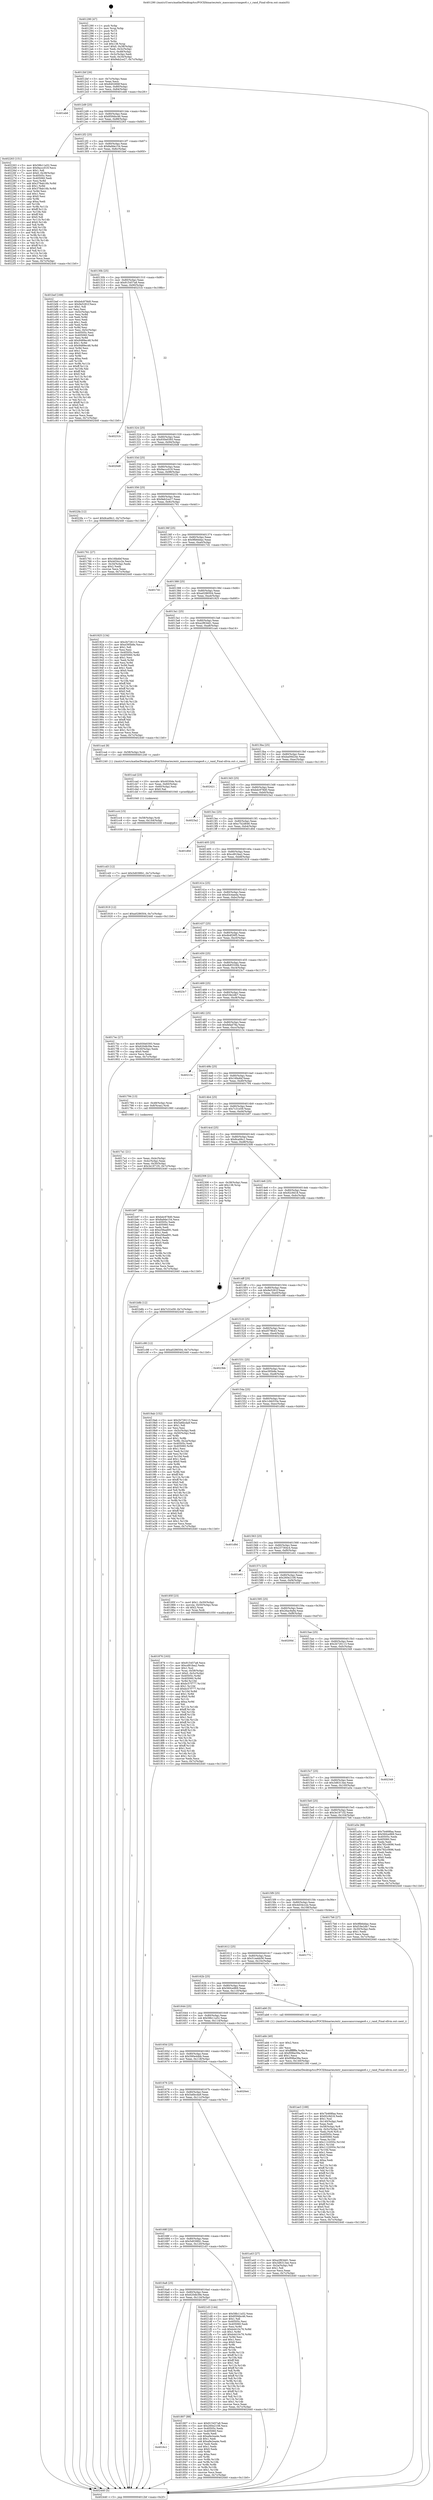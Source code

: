 digraph "0x401290" {
  label = "0x401290 (/mnt/c/Users/mathe/Desktop/tcc/POCII/binaries/extr_masscansrcranges6.c_r_rand_Final-ollvm.out::main(0))"
  labelloc = "t"
  node[shape=record]

  Entry [label="",width=0.3,height=0.3,shape=circle,fillcolor=black,style=filled]
  "0x4012bf" [label="{
     0x4012bf [26]\l
     | [instrs]\l
     &nbsp;&nbsp;0x4012bf \<+3\>: mov -0x7c(%rbp),%eax\l
     &nbsp;&nbsp;0x4012c2 \<+2\>: mov %eax,%ecx\l
     &nbsp;&nbsp;0x4012c4 \<+6\>: sub $0x84026fdf,%ecx\l
     &nbsp;&nbsp;0x4012ca \<+3\>: mov %eax,-0x80(%rbp)\l
     &nbsp;&nbsp;0x4012cd \<+6\>: mov %ecx,-0x84(%rbp)\l
     &nbsp;&nbsp;0x4012d3 \<+6\>: je 0000000000401eb6 \<main+0xc26\>\l
  }"]
  "0x401eb6" [label="{
     0x401eb6\l
  }", style=dashed]
  "0x4012d9" [label="{
     0x4012d9 [25]\l
     | [instrs]\l
     &nbsp;&nbsp;0x4012d9 \<+5\>: jmp 00000000004012de \<main+0x4e\>\l
     &nbsp;&nbsp;0x4012de \<+3\>: mov -0x80(%rbp),%eax\l
     &nbsp;&nbsp;0x4012e1 \<+5\>: sub $0x8594bc46,%eax\l
     &nbsp;&nbsp;0x4012e6 \<+6\>: mov %eax,-0x88(%rbp)\l
     &nbsp;&nbsp;0x4012ec \<+6\>: je 0000000000402263 \<main+0xfd3\>\l
  }"]
  Exit [label="",width=0.3,height=0.3,shape=circle,fillcolor=black,style=filled,peripheries=2]
  "0x402263" [label="{
     0x402263 [151]\l
     | [instrs]\l
     &nbsp;&nbsp;0x402263 \<+5\>: mov $0x58b11a52,%eax\l
     &nbsp;&nbsp;0x402268 \<+5\>: mov $0x9accc019,%ecx\l
     &nbsp;&nbsp;0x40226d \<+2\>: mov $0x1,%dl\l
     &nbsp;&nbsp;0x40226f \<+7\>: movl $0x0,-0x38(%rbp)\l
     &nbsp;&nbsp;0x402276 \<+7\>: mov 0x40505c,%esi\l
     &nbsp;&nbsp;0x40227d \<+7\>: mov 0x405060,%edi\l
     &nbsp;&nbsp;0x402284 \<+3\>: mov %esi,%r8d\l
     &nbsp;&nbsp;0x402287 \<+7\>: add $0x378ab16b,%r8d\l
     &nbsp;&nbsp;0x40228e \<+4\>: sub $0x1,%r8d\l
     &nbsp;&nbsp;0x402292 \<+7\>: sub $0x378ab16b,%r8d\l
     &nbsp;&nbsp;0x402299 \<+4\>: imul %r8d,%esi\l
     &nbsp;&nbsp;0x40229d \<+3\>: and $0x1,%esi\l
     &nbsp;&nbsp;0x4022a0 \<+3\>: cmp $0x0,%esi\l
     &nbsp;&nbsp;0x4022a3 \<+4\>: sete %r9b\l
     &nbsp;&nbsp;0x4022a7 \<+3\>: cmp $0xa,%edi\l
     &nbsp;&nbsp;0x4022aa \<+4\>: setl %r10b\l
     &nbsp;&nbsp;0x4022ae \<+3\>: mov %r9b,%r11b\l
     &nbsp;&nbsp;0x4022b1 \<+4\>: xor $0xff,%r11b\l
     &nbsp;&nbsp;0x4022b5 \<+3\>: mov %r10b,%bl\l
     &nbsp;&nbsp;0x4022b8 \<+3\>: xor $0xff,%bl\l
     &nbsp;&nbsp;0x4022bb \<+3\>: xor $0x0,%dl\l
     &nbsp;&nbsp;0x4022be \<+3\>: mov %r11b,%r14b\l
     &nbsp;&nbsp;0x4022c1 \<+4\>: and $0x0,%r14b\l
     &nbsp;&nbsp;0x4022c5 \<+3\>: and %dl,%r9b\l
     &nbsp;&nbsp;0x4022c8 \<+3\>: mov %bl,%r15b\l
     &nbsp;&nbsp;0x4022cb \<+4\>: and $0x0,%r15b\l
     &nbsp;&nbsp;0x4022cf \<+3\>: and %dl,%r10b\l
     &nbsp;&nbsp;0x4022d2 \<+3\>: or %r9b,%r14b\l
     &nbsp;&nbsp;0x4022d5 \<+3\>: or %r10b,%r15b\l
     &nbsp;&nbsp;0x4022d8 \<+3\>: xor %r15b,%r14b\l
     &nbsp;&nbsp;0x4022db \<+3\>: or %bl,%r11b\l
     &nbsp;&nbsp;0x4022de \<+4\>: xor $0xff,%r11b\l
     &nbsp;&nbsp;0x4022e2 \<+3\>: or $0x0,%dl\l
     &nbsp;&nbsp;0x4022e5 \<+3\>: and %dl,%r11b\l
     &nbsp;&nbsp;0x4022e8 \<+3\>: or %r11b,%r14b\l
     &nbsp;&nbsp;0x4022eb \<+4\>: test $0x1,%r14b\l
     &nbsp;&nbsp;0x4022ef \<+3\>: cmovne %ecx,%eax\l
     &nbsp;&nbsp;0x4022f2 \<+3\>: mov %eax,-0x7c(%rbp)\l
     &nbsp;&nbsp;0x4022f5 \<+5\>: jmp 0000000000402440 \<main+0x11b0\>\l
  }"]
  "0x4012f2" [label="{
     0x4012f2 [25]\l
     | [instrs]\l
     &nbsp;&nbsp;0x4012f2 \<+5\>: jmp 00000000004012f7 \<main+0x67\>\l
     &nbsp;&nbsp;0x4012f7 \<+3\>: mov -0x80(%rbp),%eax\l
     &nbsp;&nbsp;0x4012fa \<+5\>: sub $0x8a9de154,%eax\l
     &nbsp;&nbsp;0x4012ff \<+6\>: mov %eax,-0x8c(%rbp)\l
     &nbsp;&nbsp;0x401305 \<+6\>: je 0000000000401bef \<main+0x95f\>\l
  }"]
  "0x401cd3" [label="{
     0x401cd3 [12]\l
     | [instrs]\l
     &nbsp;&nbsp;0x401cd3 \<+7\>: movl $0x5d039f41,-0x7c(%rbp)\l
     &nbsp;&nbsp;0x401cda \<+5\>: jmp 0000000000402440 \<main+0x11b0\>\l
  }"]
  "0x401bef" [label="{
     0x401bef [169]\l
     | [instrs]\l
     &nbsp;&nbsp;0x401bef \<+5\>: mov $0xbdc978d0,%eax\l
     &nbsp;&nbsp;0x401bf4 \<+5\>: mov $0x9e5281f,%ecx\l
     &nbsp;&nbsp;0x401bf9 \<+2\>: mov $0x1,%dl\l
     &nbsp;&nbsp;0x401bfb \<+2\>: xor %esi,%esi\l
     &nbsp;&nbsp;0x401bfd \<+3\>: mov -0x5c(%rbp),%edi\l
     &nbsp;&nbsp;0x401c00 \<+3\>: mov %esi,%r8d\l
     &nbsp;&nbsp;0x401c03 \<+3\>: sub %edi,%r8d\l
     &nbsp;&nbsp;0x401c06 \<+2\>: mov %esi,%edi\l
     &nbsp;&nbsp;0x401c08 \<+3\>: sub $0x1,%edi\l
     &nbsp;&nbsp;0x401c0b \<+3\>: add %edi,%r8d\l
     &nbsp;&nbsp;0x401c0e \<+3\>: sub %r8d,%esi\l
     &nbsp;&nbsp;0x401c11 \<+3\>: mov %esi,-0x5c(%rbp)\l
     &nbsp;&nbsp;0x401c14 \<+7\>: mov 0x40505c,%esi\l
     &nbsp;&nbsp;0x401c1b \<+7\>: mov 0x405060,%edi\l
     &nbsp;&nbsp;0x401c22 \<+3\>: mov %esi,%r8d\l
     &nbsp;&nbsp;0x401c25 \<+7\>: add $0x9489ec48,%r8d\l
     &nbsp;&nbsp;0x401c2c \<+4\>: sub $0x1,%r8d\l
     &nbsp;&nbsp;0x401c30 \<+7\>: sub $0x9489ec48,%r8d\l
     &nbsp;&nbsp;0x401c37 \<+4\>: imul %r8d,%esi\l
     &nbsp;&nbsp;0x401c3b \<+3\>: and $0x1,%esi\l
     &nbsp;&nbsp;0x401c3e \<+3\>: cmp $0x0,%esi\l
     &nbsp;&nbsp;0x401c41 \<+4\>: sete %r9b\l
     &nbsp;&nbsp;0x401c45 \<+3\>: cmp $0xa,%edi\l
     &nbsp;&nbsp;0x401c48 \<+4\>: setl %r10b\l
     &nbsp;&nbsp;0x401c4c \<+3\>: mov %r9b,%r11b\l
     &nbsp;&nbsp;0x401c4f \<+4\>: xor $0xff,%r11b\l
     &nbsp;&nbsp;0x401c53 \<+3\>: mov %r10b,%bl\l
     &nbsp;&nbsp;0x401c56 \<+3\>: xor $0xff,%bl\l
     &nbsp;&nbsp;0x401c59 \<+3\>: xor $0x0,%dl\l
     &nbsp;&nbsp;0x401c5c \<+3\>: mov %r11b,%r14b\l
     &nbsp;&nbsp;0x401c5f \<+4\>: and $0x0,%r14b\l
     &nbsp;&nbsp;0x401c63 \<+3\>: and %dl,%r9b\l
     &nbsp;&nbsp;0x401c66 \<+3\>: mov %bl,%r15b\l
     &nbsp;&nbsp;0x401c69 \<+4\>: and $0x0,%r15b\l
     &nbsp;&nbsp;0x401c6d \<+3\>: and %dl,%r10b\l
     &nbsp;&nbsp;0x401c70 \<+3\>: or %r9b,%r14b\l
     &nbsp;&nbsp;0x401c73 \<+3\>: or %r10b,%r15b\l
     &nbsp;&nbsp;0x401c76 \<+3\>: xor %r15b,%r14b\l
     &nbsp;&nbsp;0x401c79 \<+3\>: or %bl,%r11b\l
     &nbsp;&nbsp;0x401c7c \<+4\>: xor $0xff,%r11b\l
     &nbsp;&nbsp;0x401c80 \<+3\>: or $0x0,%dl\l
     &nbsp;&nbsp;0x401c83 \<+3\>: and %dl,%r11b\l
     &nbsp;&nbsp;0x401c86 \<+3\>: or %r11b,%r14b\l
     &nbsp;&nbsp;0x401c89 \<+4\>: test $0x1,%r14b\l
     &nbsp;&nbsp;0x401c8d \<+3\>: cmovne %ecx,%eax\l
     &nbsp;&nbsp;0x401c90 \<+3\>: mov %eax,-0x7c(%rbp)\l
     &nbsp;&nbsp;0x401c93 \<+5\>: jmp 0000000000402440 \<main+0x11b0\>\l
  }"]
  "0x40130b" [label="{
     0x40130b [25]\l
     | [instrs]\l
     &nbsp;&nbsp;0x40130b \<+5\>: jmp 0000000000401310 \<main+0x80\>\l
     &nbsp;&nbsp;0x401310 \<+3\>: mov -0x80(%rbp),%eax\l
     &nbsp;&nbsp;0x401313 \<+5\>: sub $0x915457a8,%eax\l
     &nbsp;&nbsp;0x401318 \<+6\>: mov %eax,-0x90(%rbp)\l
     &nbsp;&nbsp;0x40131e \<+6\>: je 000000000040231b \<main+0x108b\>\l
  }"]
  "0x401cc4" [label="{
     0x401cc4 [15]\l
     | [instrs]\l
     &nbsp;&nbsp;0x401cc4 \<+4\>: mov -0x58(%rbp),%rdi\l
     &nbsp;&nbsp;0x401cc8 \<+6\>: mov %eax,-0x144(%rbp)\l
     &nbsp;&nbsp;0x401cce \<+5\>: call 0000000000401030 \<free@plt\>\l
     | [calls]\l
     &nbsp;&nbsp;0x401030 \{1\} (unknown)\l
  }"]
  "0x40231b" [label="{
     0x40231b\l
  }", style=dashed]
  "0x401324" [label="{
     0x401324 [25]\l
     | [instrs]\l
     &nbsp;&nbsp;0x401324 \<+5\>: jmp 0000000000401329 \<main+0x99\>\l
     &nbsp;&nbsp;0x401329 \<+3\>: mov -0x80(%rbp),%eax\l
     &nbsp;&nbsp;0x40132c \<+5\>: sub $0x930e0393,%eax\l
     &nbsp;&nbsp;0x401331 \<+6\>: mov %eax,-0x94(%rbp)\l
     &nbsp;&nbsp;0x401337 \<+6\>: je 00000000004020d8 \<main+0xe48\>\l
  }"]
  "0x401cad" [label="{
     0x401cad [23]\l
     | [instrs]\l
     &nbsp;&nbsp;0x401cad \<+10\>: movabs $0x4030de,%rdi\l
     &nbsp;&nbsp;0x401cb7 \<+3\>: mov %eax,-0x60(%rbp)\l
     &nbsp;&nbsp;0x401cba \<+3\>: mov -0x60(%rbp),%esi\l
     &nbsp;&nbsp;0x401cbd \<+2\>: mov $0x0,%al\l
     &nbsp;&nbsp;0x401cbf \<+5\>: call 0000000000401040 \<printf@plt\>\l
     | [calls]\l
     &nbsp;&nbsp;0x401040 \{1\} (unknown)\l
  }"]
  "0x4020d8" [label="{
     0x4020d8\l
  }", style=dashed]
  "0x40133d" [label="{
     0x40133d [25]\l
     | [instrs]\l
     &nbsp;&nbsp;0x40133d \<+5\>: jmp 0000000000401342 \<main+0xb2\>\l
     &nbsp;&nbsp;0x401342 \<+3\>: mov -0x80(%rbp),%eax\l
     &nbsp;&nbsp;0x401345 \<+5\>: sub $0x9accc019,%eax\l
     &nbsp;&nbsp;0x40134a \<+6\>: mov %eax,-0x98(%rbp)\l
     &nbsp;&nbsp;0x401350 \<+6\>: je 00000000004022fa \<main+0x106a\>\l
  }"]
  "0x401ae3" [label="{
     0x401ae3 [168]\l
     | [instrs]\l
     &nbsp;&nbsp;0x401ae3 \<+5\>: mov $0x7b468faa,%ecx\l
     &nbsp;&nbsp;0x401ae8 \<+5\>: mov $0x92c9d18,%edx\l
     &nbsp;&nbsp;0x401aed \<+3\>: mov $0x1,%sil\l
     &nbsp;&nbsp;0x401af0 \<+6\>: mov -0x140(%rbp),%edi\l
     &nbsp;&nbsp;0x401af6 \<+3\>: imul %eax,%edi\l
     &nbsp;&nbsp;0x401af9 \<+4\>: mov -0x58(%rbp),%r8\l
     &nbsp;&nbsp;0x401afd \<+4\>: movslq -0x5c(%rbp),%r9\l
     &nbsp;&nbsp;0x401b01 \<+4\>: mov %edi,(%r8,%r9,4)\l
     &nbsp;&nbsp;0x401b05 \<+7\>: mov 0x40505c,%eax\l
     &nbsp;&nbsp;0x401b0c \<+7\>: mov 0x405060,%edi\l
     &nbsp;&nbsp;0x401b13 \<+3\>: mov %eax,%r10d\l
     &nbsp;&nbsp;0x401b16 \<+7\>: sub $0x1122055c,%r10d\l
     &nbsp;&nbsp;0x401b1d \<+4\>: sub $0x1,%r10d\l
     &nbsp;&nbsp;0x401b21 \<+7\>: add $0x1122055c,%r10d\l
     &nbsp;&nbsp;0x401b28 \<+4\>: imul %r10d,%eax\l
     &nbsp;&nbsp;0x401b2c \<+3\>: and $0x1,%eax\l
     &nbsp;&nbsp;0x401b2f \<+3\>: cmp $0x0,%eax\l
     &nbsp;&nbsp;0x401b32 \<+4\>: sete %r11b\l
     &nbsp;&nbsp;0x401b36 \<+3\>: cmp $0xa,%edi\l
     &nbsp;&nbsp;0x401b39 \<+3\>: setl %bl\l
     &nbsp;&nbsp;0x401b3c \<+3\>: mov %r11b,%r14b\l
     &nbsp;&nbsp;0x401b3f \<+4\>: xor $0xff,%r14b\l
     &nbsp;&nbsp;0x401b43 \<+3\>: mov %bl,%r15b\l
     &nbsp;&nbsp;0x401b46 \<+4\>: xor $0xff,%r15b\l
     &nbsp;&nbsp;0x401b4a \<+4\>: xor $0x0,%sil\l
     &nbsp;&nbsp;0x401b4e \<+3\>: mov %r14b,%r12b\l
     &nbsp;&nbsp;0x401b51 \<+4\>: and $0x0,%r12b\l
     &nbsp;&nbsp;0x401b55 \<+3\>: and %sil,%r11b\l
     &nbsp;&nbsp;0x401b58 \<+3\>: mov %r15b,%r13b\l
     &nbsp;&nbsp;0x401b5b \<+4\>: and $0x0,%r13b\l
     &nbsp;&nbsp;0x401b5f \<+3\>: and %sil,%bl\l
     &nbsp;&nbsp;0x401b62 \<+3\>: or %r11b,%r12b\l
     &nbsp;&nbsp;0x401b65 \<+3\>: or %bl,%r13b\l
     &nbsp;&nbsp;0x401b68 \<+3\>: xor %r13b,%r12b\l
     &nbsp;&nbsp;0x401b6b \<+3\>: or %r15b,%r14b\l
     &nbsp;&nbsp;0x401b6e \<+4\>: xor $0xff,%r14b\l
     &nbsp;&nbsp;0x401b72 \<+4\>: or $0x0,%sil\l
     &nbsp;&nbsp;0x401b76 \<+3\>: and %sil,%r14b\l
     &nbsp;&nbsp;0x401b79 \<+3\>: or %r14b,%r12b\l
     &nbsp;&nbsp;0x401b7c \<+4\>: test $0x1,%r12b\l
     &nbsp;&nbsp;0x401b80 \<+3\>: cmovne %edx,%ecx\l
     &nbsp;&nbsp;0x401b83 \<+3\>: mov %ecx,-0x7c(%rbp)\l
     &nbsp;&nbsp;0x401b86 \<+5\>: jmp 0000000000402440 \<main+0x11b0\>\l
  }"]
  "0x4022fa" [label="{
     0x4022fa [12]\l
     | [instrs]\l
     &nbsp;&nbsp;0x4022fa \<+7\>: movl $0x8ca06c1,-0x7c(%rbp)\l
     &nbsp;&nbsp;0x402301 \<+5\>: jmp 0000000000402440 \<main+0x11b0\>\l
  }"]
  "0x401356" [label="{
     0x401356 [25]\l
     | [instrs]\l
     &nbsp;&nbsp;0x401356 \<+5\>: jmp 000000000040135b \<main+0xcb\>\l
     &nbsp;&nbsp;0x40135b \<+3\>: mov -0x80(%rbp),%eax\l
     &nbsp;&nbsp;0x40135e \<+5\>: sub $0x9eb2ce27,%eax\l
     &nbsp;&nbsp;0x401363 \<+6\>: mov %eax,-0x9c(%rbp)\l
     &nbsp;&nbsp;0x401369 \<+6\>: je 0000000000401761 \<main+0x4d1\>\l
  }"]
  "0x401abb" [label="{
     0x401abb [40]\l
     | [instrs]\l
     &nbsp;&nbsp;0x401abb \<+5\>: mov $0x2,%ecx\l
     &nbsp;&nbsp;0x401ac0 \<+1\>: cltd\l
     &nbsp;&nbsp;0x401ac1 \<+2\>: idiv %ecx\l
     &nbsp;&nbsp;0x401ac3 \<+6\>: imul $0xfffffffe,%edx,%ecx\l
     &nbsp;&nbsp;0x401ac9 \<+6\>: sub $0xf09be39a,%ecx\l
     &nbsp;&nbsp;0x401acf \<+3\>: add $0x1,%ecx\l
     &nbsp;&nbsp;0x401ad2 \<+6\>: add $0xf09be39a,%ecx\l
     &nbsp;&nbsp;0x401ad8 \<+6\>: mov %ecx,-0x140(%rbp)\l
     &nbsp;&nbsp;0x401ade \<+5\>: call 0000000000401160 \<next_i\>\l
     | [calls]\l
     &nbsp;&nbsp;0x401160 \{1\} (/mnt/c/Users/mathe/Desktop/tcc/POCII/binaries/extr_masscansrcranges6.c_r_rand_Final-ollvm.out::next_i)\l
  }"]
  "0x401761" [label="{
     0x401761 [27]\l
     | [instrs]\l
     &nbsp;&nbsp;0x401761 \<+5\>: mov $0x16fa4bf,%eax\l
     &nbsp;&nbsp;0x401766 \<+5\>: mov $0x4d34cc2e,%ecx\l
     &nbsp;&nbsp;0x40176b \<+3\>: mov -0x34(%rbp),%edx\l
     &nbsp;&nbsp;0x40176e \<+3\>: cmp $0x2,%edx\l
     &nbsp;&nbsp;0x401771 \<+3\>: cmovne %ecx,%eax\l
     &nbsp;&nbsp;0x401774 \<+3\>: mov %eax,-0x7c(%rbp)\l
     &nbsp;&nbsp;0x401777 \<+5\>: jmp 0000000000402440 \<main+0x11b0\>\l
  }"]
  "0x40136f" [label="{
     0x40136f [25]\l
     | [instrs]\l
     &nbsp;&nbsp;0x40136f \<+5\>: jmp 0000000000401374 \<main+0xe4\>\l
     &nbsp;&nbsp;0x401374 \<+3\>: mov -0x80(%rbp),%eax\l
     &nbsp;&nbsp;0x401377 \<+5\>: sub $0x9fb6ddac,%eax\l
     &nbsp;&nbsp;0x40137c \<+6\>: mov %eax,-0xa0(%rbp)\l
     &nbsp;&nbsp;0x401382 \<+6\>: je 00000000004017d1 \<main+0x541\>\l
  }"]
  "0x402440" [label="{
     0x402440 [5]\l
     | [instrs]\l
     &nbsp;&nbsp;0x402440 \<+5\>: jmp 00000000004012bf \<main+0x2f\>\l
  }"]
  "0x401290" [label="{
     0x401290 [47]\l
     | [instrs]\l
     &nbsp;&nbsp;0x401290 \<+1\>: push %rbp\l
     &nbsp;&nbsp;0x401291 \<+3\>: mov %rsp,%rbp\l
     &nbsp;&nbsp;0x401294 \<+2\>: push %r15\l
     &nbsp;&nbsp;0x401296 \<+2\>: push %r14\l
     &nbsp;&nbsp;0x401298 \<+2\>: push %r13\l
     &nbsp;&nbsp;0x40129a \<+2\>: push %r12\l
     &nbsp;&nbsp;0x40129c \<+1\>: push %rbx\l
     &nbsp;&nbsp;0x40129d \<+7\>: sub $0x138,%rsp\l
     &nbsp;&nbsp;0x4012a4 \<+7\>: movl $0x0,-0x38(%rbp)\l
     &nbsp;&nbsp;0x4012ab \<+3\>: mov %edi,-0x3c(%rbp)\l
     &nbsp;&nbsp;0x4012ae \<+4\>: mov %rsi,-0x48(%rbp)\l
     &nbsp;&nbsp;0x4012b2 \<+3\>: mov -0x3c(%rbp),%edi\l
     &nbsp;&nbsp;0x4012b5 \<+3\>: mov %edi,-0x34(%rbp)\l
     &nbsp;&nbsp;0x4012b8 \<+7\>: movl $0x9eb2ce27,-0x7c(%rbp)\l
  }"]
  "0x401876" [label="{
     0x401876 [163]\l
     | [instrs]\l
     &nbsp;&nbsp;0x401876 \<+5\>: mov $0x915457a8,%ecx\l
     &nbsp;&nbsp;0x40187b \<+5\>: mov $0xcd91fea2,%edx\l
     &nbsp;&nbsp;0x401880 \<+3\>: mov $0x1,%sil\l
     &nbsp;&nbsp;0x401883 \<+4\>: mov %rax,-0x58(%rbp)\l
     &nbsp;&nbsp;0x401887 \<+7\>: movl $0x0,-0x5c(%rbp)\l
     &nbsp;&nbsp;0x40188e \<+8\>: mov 0x40505c,%r8d\l
     &nbsp;&nbsp;0x401896 \<+8\>: mov 0x405060,%r9d\l
     &nbsp;&nbsp;0x40189e \<+3\>: mov %r8d,%r10d\l
     &nbsp;&nbsp;0x4018a1 \<+7\>: add $0xbc57f777,%r10d\l
     &nbsp;&nbsp;0x4018a8 \<+4\>: sub $0x1,%r10d\l
     &nbsp;&nbsp;0x4018ac \<+7\>: sub $0xbc57f777,%r10d\l
     &nbsp;&nbsp;0x4018b3 \<+4\>: imul %r10d,%r8d\l
     &nbsp;&nbsp;0x4018b7 \<+4\>: and $0x1,%r8d\l
     &nbsp;&nbsp;0x4018bb \<+4\>: cmp $0x0,%r8d\l
     &nbsp;&nbsp;0x4018bf \<+4\>: sete %r11b\l
     &nbsp;&nbsp;0x4018c3 \<+4\>: cmp $0xa,%r9d\l
     &nbsp;&nbsp;0x4018c7 \<+3\>: setl %bl\l
     &nbsp;&nbsp;0x4018ca \<+3\>: mov %r11b,%r14b\l
     &nbsp;&nbsp;0x4018cd \<+4\>: xor $0xff,%r14b\l
     &nbsp;&nbsp;0x4018d1 \<+3\>: mov %bl,%r15b\l
     &nbsp;&nbsp;0x4018d4 \<+4\>: xor $0xff,%r15b\l
     &nbsp;&nbsp;0x4018d8 \<+4\>: xor $0x1,%sil\l
     &nbsp;&nbsp;0x4018dc \<+3\>: mov %r14b,%r12b\l
     &nbsp;&nbsp;0x4018df \<+4\>: and $0xff,%r12b\l
     &nbsp;&nbsp;0x4018e3 \<+3\>: and %sil,%r11b\l
     &nbsp;&nbsp;0x4018e6 \<+3\>: mov %r15b,%r13b\l
     &nbsp;&nbsp;0x4018e9 \<+4\>: and $0xff,%r13b\l
     &nbsp;&nbsp;0x4018ed \<+3\>: and %sil,%bl\l
     &nbsp;&nbsp;0x4018f0 \<+3\>: or %r11b,%r12b\l
     &nbsp;&nbsp;0x4018f3 \<+3\>: or %bl,%r13b\l
     &nbsp;&nbsp;0x4018f6 \<+3\>: xor %r13b,%r12b\l
     &nbsp;&nbsp;0x4018f9 \<+3\>: or %r15b,%r14b\l
     &nbsp;&nbsp;0x4018fc \<+4\>: xor $0xff,%r14b\l
     &nbsp;&nbsp;0x401900 \<+4\>: or $0x1,%sil\l
     &nbsp;&nbsp;0x401904 \<+3\>: and %sil,%r14b\l
     &nbsp;&nbsp;0x401907 \<+3\>: or %r14b,%r12b\l
     &nbsp;&nbsp;0x40190a \<+4\>: test $0x1,%r12b\l
     &nbsp;&nbsp;0x40190e \<+3\>: cmovne %edx,%ecx\l
     &nbsp;&nbsp;0x401911 \<+3\>: mov %ecx,-0x7c(%rbp)\l
     &nbsp;&nbsp;0x401914 \<+5\>: jmp 0000000000402440 \<main+0x11b0\>\l
  }"]
  "0x4017d1" [label="{
     0x4017d1\l
  }", style=dashed]
  "0x401388" [label="{
     0x401388 [25]\l
     | [instrs]\l
     &nbsp;&nbsp;0x401388 \<+5\>: jmp 000000000040138d \<main+0xfd\>\l
     &nbsp;&nbsp;0x40138d \<+3\>: mov -0x80(%rbp),%eax\l
     &nbsp;&nbsp;0x401390 \<+5\>: sub $0xa0286504,%eax\l
     &nbsp;&nbsp;0x401395 \<+6\>: mov %eax,-0xa4(%rbp)\l
     &nbsp;&nbsp;0x40139b \<+6\>: je 0000000000401925 \<main+0x695\>\l
  }"]
  "0x4016c1" [label="{
     0x4016c1\l
  }", style=dashed]
  "0x401925" [label="{
     0x401925 [134]\l
     | [instrs]\l
     &nbsp;&nbsp;0x401925 \<+5\>: mov $0x2b726113,%eax\l
     &nbsp;&nbsp;0x40192a \<+5\>: mov $0xe395b8e,%ecx\l
     &nbsp;&nbsp;0x40192f \<+2\>: mov $0x1,%dl\l
     &nbsp;&nbsp;0x401931 \<+2\>: xor %esi,%esi\l
     &nbsp;&nbsp;0x401933 \<+7\>: mov 0x40505c,%edi\l
     &nbsp;&nbsp;0x40193a \<+8\>: mov 0x405060,%r8d\l
     &nbsp;&nbsp;0x401942 \<+3\>: sub $0x1,%esi\l
     &nbsp;&nbsp;0x401945 \<+3\>: mov %edi,%r9d\l
     &nbsp;&nbsp;0x401948 \<+3\>: add %esi,%r9d\l
     &nbsp;&nbsp;0x40194b \<+4\>: imul %r9d,%edi\l
     &nbsp;&nbsp;0x40194f \<+3\>: and $0x1,%edi\l
     &nbsp;&nbsp;0x401952 \<+3\>: cmp $0x0,%edi\l
     &nbsp;&nbsp;0x401955 \<+4\>: sete %r10b\l
     &nbsp;&nbsp;0x401959 \<+4\>: cmp $0xa,%r8d\l
     &nbsp;&nbsp;0x40195d \<+4\>: setl %r11b\l
     &nbsp;&nbsp;0x401961 \<+3\>: mov %r10b,%bl\l
     &nbsp;&nbsp;0x401964 \<+3\>: xor $0xff,%bl\l
     &nbsp;&nbsp;0x401967 \<+3\>: mov %r11b,%r14b\l
     &nbsp;&nbsp;0x40196a \<+4\>: xor $0xff,%r14b\l
     &nbsp;&nbsp;0x40196e \<+3\>: xor $0x0,%dl\l
     &nbsp;&nbsp;0x401971 \<+3\>: mov %bl,%r15b\l
     &nbsp;&nbsp;0x401974 \<+4\>: and $0x0,%r15b\l
     &nbsp;&nbsp;0x401978 \<+3\>: and %dl,%r10b\l
     &nbsp;&nbsp;0x40197b \<+3\>: mov %r14b,%r12b\l
     &nbsp;&nbsp;0x40197e \<+4\>: and $0x0,%r12b\l
     &nbsp;&nbsp;0x401982 \<+3\>: and %dl,%r11b\l
     &nbsp;&nbsp;0x401985 \<+3\>: or %r10b,%r15b\l
     &nbsp;&nbsp;0x401988 \<+3\>: or %r11b,%r12b\l
     &nbsp;&nbsp;0x40198b \<+3\>: xor %r12b,%r15b\l
     &nbsp;&nbsp;0x40198e \<+3\>: or %r14b,%bl\l
     &nbsp;&nbsp;0x401991 \<+3\>: xor $0xff,%bl\l
     &nbsp;&nbsp;0x401994 \<+3\>: or $0x0,%dl\l
     &nbsp;&nbsp;0x401997 \<+2\>: and %dl,%bl\l
     &nbsp;&nbsp;0x401999 \<+3\>: or %bl,%r15b\l
     &nbsp;&nbsp;0x40199c \<+4\>: test $0x1,%r15b\l
     &nbsp;&nbsp;0x4019a0 \<+3\>: cmovne %ecx,%eax\l
     &nbsp;&nbsp;0x4019a3 \<+3\>: mov %eax,-0x7c(%rbp)\l
     &nbsp;&nbsp;0x4019a6 \<+5\>: jmp 0000000000402440 \<main+0x11b0\>\l
  }"]
  "0x4013a1" [label="{
     0x4013a1 [25]\l
     | [instrs]\l
     &nbsp;&nbsp;0x4013a1 \<+5\>: jmp 00000000004013a6 \<main+0x116\>\l
     &nbsp;&nbsp;0x4013a6 \<+3\>: mov -0x80(%rbp),%eax\l
     &nbsp;&nbsp;0x4013a9 \<+5\>: sub $0xa2f63dd1,%eax\l
     &nbsp;&nbsp;0x4013ae \<+6\>: mov %eax,-0xa8(%rbp)\l
     &nbsp;&nbsp;0x4013b4 \<+6\>: je 0000000000401ca4 \<main+0xa14\>\l
  }"]
  "0x401807" [label="{
     0x401807 [88]\l
     | [instrs]\l
     &nbsp;&nbsp;0x401807 \<+5\>: mov $0x915457a8,%eax\l
     &nbsp;&nbsp;0x40180c \<+5\>: mov $0x260e2108,%ecx\l
     &nbsp;&nbsp;0x401811 \<+7\>: mov 0x40505c,%edx\l
     &nbsp;&nbsp;0x401818 \<+7\>: mov 0x405060,%esi\l
     &nbsp;&nbsp;0x40181f \<+2\>: mov %edx,%edi\l
     &nbsp;&nbsp;0x401821 \<+6\>: sub $0xa9e2ea4e,%edi\l
     &nbsp;&nbsp;0x401827 \<+3\>: sub $0x1,%edi\l
     &nbsp;&nbsp;0x40182a \<+6\>: add $0xa9e2ea4e,%edi\l
     &nbsp;&nbsp;0x401830 \<+3\>: imul %edi,%edx\l
     &nbsp;&nbsp;0x401833 \<+3\>: and $0x1,%edx\l
     &nbsp;&nbsp;0x401836 \<+3\>: cmp $0x0,%edx\l
     &nbsp;&nbsp;0x401839 \<+4\>: sete %r8b\l
     &nbsp;&nbsp;0x40183d \<+3\>: cmp $0xa,%esi\l
     &nbsp;&nbsp;0x401840 \<+4\>: setl %r9b\l
     &nbsp;&nbsp;0x401844 \<+3\>: mov %r8b,%r10b\l
     &nbsp;&nbsp;0x401847 \<+3\>: and %r9b,%r10b\l
     &nbsp;&nbsp;0x40184a \<+3\>: xor %r9b,%r8b\l
     &nbsp;&nbsp;0x40184d \<+3\>: or %r8b,%r10b\l
     &nbsp;&nbsp;0x401850 \<+4\>: test $0x1,%r10b\l
     &nbsp;&nbsp;0x401854 \<+3\>: cmovne %ecx,%eax\l
     &nbsp;&nbsp;0x401857 \<+3\>: mov %eax,-0x7c(%rbp)\l
     &nbsp;&nbsp;0x40185a \<+5\>: jmp 0000000000402440 \<main+0x11b0\>\l
  }"]
  "0x401ca4" [label="{
     0x401ca4 [9]\l
     | [instrs]\l
     &nbsp;&nbsp;0x401ca4 \<+4\>: mov -0x58(%rbp),%rdi\l
     &nbsp;&nbsp;0x401ca8 \<+5\>: call 0000000000401240 \<r_rand\>\l
     | [calls]\l
     &nbsp;&nbsp;0x401240 \{1\} (/mnt/c/Users/mathe/Desktop/tcc/POCII/binaries/extr_masscansrcranges6.c_r_rand_Final-ollvm.out::r_rand)\l
  }"]
  "0x4013ba" [label="{
     0x4013ba [25]\l
     | [instrs]\l
     &nbsp;&nbsp;0x4013ba \<+5\>: jmp 00000000004013bf \<main+0x12f\>\l
     &nbsp;&nbsp;0x4013bf \<+3\>: mov -0x80(%rbp),%eax\l
     &nbsp;&nbsp;0x4013c2 \<+5\>: sub $0xba09d24e,%eax\l
     &nbsp;&nbsp;0x4013c7 \<+6\>: mov %eax,-0xac(%rbp)\l
     &nbsp;&nbsp;0x4013cd \<+6\>: je 0000000000402421 \<main+0x1191\>\l
  }"]
  "0x4016a8" [label="{
     0x4016a8 [25]\l
     | [instrs]\l
     &nbsp;&nbsp;0x4016a8 \<+5\>: jmp 00000000004016ad \<main+0x41d\>\l
     &nbsp;&nbsp;0x4016ad \<+3\>: mov -0x80(%rbp),%eax\l
     &nbsp;&nbsp;0x4016b0 \<+5\>: sub $0x620db39e,%eax\l
     &nbsp;&nbsp;0x4016b5 \<+6\>: mov %eax,-0x124(%rbp)\l
     &nbsp;&nbsp;0x4016bb \<+6\>: je 0000000000401807 \<main+0x577\>\l
  }"]
  "0x402421" [label="{
     0x402421\l
  }", style=dashed]
  "0x4013d3" [label="{
     0x4013d3 [25]\l
     | [instrs]\l
     &nbsp;&nbsp;0x4013d3 \<+5\>: jmp 00000000004013d8 \<main+0x148\>\l
     &nbsp;&nbsp;0x4013d8 \<+3\>: mov -0x80(%rbp),%eax\l
     &nbsp;&nbsp;0x4013db \<+5\>: sub $0xbdc978d0,%eax\l
     &nbsp;&nbsp;0x4013e0 \<+6\>: mov %eax,-0xb0(%rbp)\l
     &nbsp;&nbsp;0x4013e6 \<+6\>: je 00000000004023a2 \<main+0x1112\>\l
  }"]
  "0x4021d3" [label="{
     0x4021d3 [144]\l
     | [instrs]\l
     &nbsp;&nbsp;0x4021d3 \<+5\>: mov $0x58b11a52,%eax\l
     &nbsp;&nbsp;0x4021d8 \<+5\>: mov $0x8594bc46,%ecx\l
     &nbsp;&nbsp;0x4021dd \<+2\>: mov $0x1,%dl\l
     &nbsp;&nbsp;0x4021df \<+7\>: mov 0x40505c,%esi\l
     &nbsp;&nbsp;0x4021e6 \<+7\>: mov 0x405060,%edi\l
     &nbsp;&nbsp;0x4021ed \<+3\>: mov %esi,%r8d\l
     &nbsp;&nbsp;0x4021f0 \<+7\>: sub $0xb4410c76,%r8d\l
     &nbsp;&nbsp;0x4021f7 \<+4\>: sub $0x1,%r8d\l
     &nbsp;&nbsp;0x4021fb \<+7\>: add $0xb4410c76,%r8d\l
     &nbsp;&nbsp;0x402202 \<+4\>: imul %r8d,%esi\l
     &nbsp;&nbsp;0x402206 \<+3\>: and $0x1,%esi\l
     &nbsp;&nbsp;0x402209 \<+3\>: cmp $0x0,%esi\l
     &nbsp;&nbsp;0x40220c \<+4\>: sete %r9b\l
     &nbsp;&nbsp;0x402210 \<+3\>: cmp $0xa,%edi\l
     &nbsp;&nbsp;0x402213 \<+4\>: setl %r10b\l
     &nbsp;&nbsp;0x402217 \<+3\>: mov %r9b,%r11b\l
     &nbsp;&nbsp;0x40221a \<+4\>: xor $0xff,%r11b\l
     &nbsp;&nbsp;0x40221e \<+3\>: mov %r10b,%bl\l
     &nbsp;&nbsp;0x402221 \<+3\>: xor $0xff,%bl\l
     &nbsp;&nbsp;0x402224 \<+3\>: xor $0x1,%dl\l
     &nbsp;&nbsp;0x402227 \<+3\>: mov %r11b,%r14b\l
     &nbsp;&nbsp;0x40222a \<+4\>: and $0xff,%r14b\l
     &nbsp;&nbsp;0x40222e \<+3\>: and %dl,%r9b\l
     &nbsp;&nbsp;0x402231 \<+3\>: mov %bl,%r15b\l
     &nbsp;&nbsp;0x402234 \<+4\>: and $0xff,%r15b\l
     &nbsp;&nbsp;0x402238 \<+3\>: and %dl,%r10b\l
     &nbsp;&nbsp;0x40223b \<+3\>: or %r9b,%r14b\l
     &nbsp;&nbsp;0x40223e \<+3\>: or %r10b,%r15b\l
     &nbsp;&nbsp;0x402241 \<+3\>: xor %r15b,%r14b\l
     &nbsp;&nbsp;0x402244 \<+3\>: or %bl,%r11b\l
     &nbsp;&nbsp;0x402247 \<+4\>: xor $0xff,%r11b\l
     &nbsp;&nbsp;0x40224b \<+3\>: or $0x1,%dl\l
     &nbsp;&nbsp;0x40224e \<+3\>: and %dl,%r11b\l
     &nbsp;&nbsp;0x402251 \<+3\>: or %r11b,%r14b\l
     &nbsp;&nbsp;0x402254 \<+4\>: test $0x1,%r14b\l
     &nbsp;&nbsp;0x402258 \<+3\>: cmovne %ecx,%eax\l
     &nbsp;&nbsp;0x40225b \<+3\>: mov %eax,-0x7c(%rbp)\l
     &nbsp;&nbsp;0x40225e \<+5\>: jmp 0000000000402440 \<main+0x11b0\>\l
  }"]
  "0x4023a2" [label="{
     0x4023a2\l
  }", style=dashed]
  "0x4013ec" [label="{
     0x4013ec [25]\l
     | [instrs]\l
     &nbsp;&nbsp;0x4013ec \<+5\>: jmp 00000000004013f1 \<main+0x161\>\l
     &nbsp;&nbsp;0x4013f1 \<+3\>: mov -0x80(%rbp),%eax\l
     &nbsp;&nbsp;0x4013f4 \<+5\>: sub $0xc7b2d646,%eax\l
     &nbsp;&nbsp;0x4013f9 \<+6\>: mov %eax,-0xb4(%rbp)\l
     &nbsp;&nbsp;0x4013ff \<+6\>: je 0000000000401d0d \<main+0xa7d\>\l
  }"]
  "0x40168f" [label="{
     0x40168f [25]\l
     | [instrs]\l
     &nbsp;&nbsp;0x40168f \<+5\>: jmp 0000000000401694 \<main+0x404\>\l
     &nbsp;&nbsp;0x401694 \<+3\>: mov -0x80(%rbp),%eax\l
     &nbsp;&nbsp;0x401697 \<+5\>: sub $0x5d039f41,%eax\l
     &nbsp;&nbsp;0x40169c \<+6\>: mov %eax,-0x120(%rbp)\l
     &nbsp;&nbsp;0x4016a2 \<+6\>: je 00000000004021d3 \<main+0xf43\>\l
  }"]
  "0x401d0d" [label="{
     0x401d0d\l
  }", style=dashed]
  "0x401405" [label="{
     0x401405 [25]\l
     | [instrs]\l
     &nbsp;&nbsp;0x401405 \<+5\>: jmp 000000000040140a \<main+0x17a\>\l
     &nbsp;&nbsp;0x40140a \<+3\>: mov -0x80(%rbp),%eax\l
     &nbsp;&nbsp;0x40140d \<+5\>: sub $0xcd91fea2,%eax\l
     &nbsp;&nbsp;0x401412 \<+6\>: mov %eax,-0xb8(%rbp)\l
     &nbsp;&nbsp;0x401418 \<+6\>: je 0000000000401919 \<main+0x689\>\l
  }"]
  "0x401a43" [label="{
     0x401a43 [27]\l
     | [instrs]\l
     &nbsp;&nbsp;0x401a43 \<+5\>: mov $0xa2f63dd1,%eax\l
     &nbsp;&nbsp;0x401a48 \<+5\>: mov $0x3d6313ee,%ecx\l
     &nbsp;&nbsp;0x401a4d \<+3\>: mov -0x2a(%rbp),%dl\l
     &nbsp;&nbsp;0x401a50 \<+3\>: test $0x1,%dl\l
     &nbsp;&nbsp;0x401a53 \<+3\>: cmovne %ecx,%eax\l
     &nbsp;&nbsp;0x401a56 \<+3\>: mov %eax,-0x7c(%rbp)\l
     &nbsp;&nbsp;0x401a59 \<+5\>: jmp 0000000000402440 \<main+0x11b0\>\l
  }"]
  "0x401919" [label="{
     0x401919 [12]\l
     | [instrs]\l
     &nbsp;&nbsp;0x401919 \<+7\>: movl $0xa0286504,-0x7c(%rbp)\l
     &nbsp;&nbsp;0x401920 \<+5\>: jmp 0000000000402440 \<main+0x11b0\>\l
  }"]
  "0x40141e" [label="{
     0x40141e [25]\l
     | [instrs]\l
     &nbsp;&nbsp;0x40141e \<+5\>: jmp 0000000000401423 \<main+0x193\>\l
     &nbsp;&nbsp;0x401423 \<+3\>: mov -0x80(%rbp),%eax\l
     &nbsp;&nbsp;0x401426 \<+5\>: sub $0xd3c4aeda,%eax\l
     &nbsp;&nbsp;0x40142b \<+6\>: mov %eax,-0xbc(%rbp)\l
     &nbsp;&nbsp;0x401431 \<+6\>: je 0000000000401cdf \<main+0xa4f\>\l
  }"]
  "0x401676" [label="{
     0x401676 [25]\l
     | [instrs]\l
     &nbsp;&nbsp;0x401676 \<+5\>: jmp 000000000040167b \<main+0x3eb\>\l
     &nbsp;&nbsp;0x40167b \<+3\>: mov -0x80(%rbp),%eax\l
     &nbsp;&nbsp;0x40167e \<+5\>: sub $0x5a6bcda9,%eax\l
     &nbsp;&nbsp;0x401683 \<+6\>: mov %eax,-0x11c(%rbp)\l
     &nbsp;&nbsp;0x401689 \<+6\>: je 0000000000401a43 \<main+0x7b3\>\l
  }"]
  "0x401cdf" [label="{
     0x401cdf\l
  }", style=dashed]
  "0x401437" [label="{
     0x401437 [25]\l
     | [instrs]\l
     &nbsp;&nbsp;0x401437 \<+5\>: jmp 000000000040143c \<main+0x1ac\>\l
     &nbsp;&nbsp;0x40143c \<+3\>: mov -0x80(%rbp),%eax\l
     &nbsp;&nbsp;0x40143f \<+5\>: sub $0xdb4f26f5,%eax\l
     &nbsp;&nbsp;0x401444 \<+6\>: mov %eax,-0xc0(%rbp)\l
     &nbsp;&nbsp;0x40144a \<+6\>: je 0000000000401f0e \<main+0xc7e\>\l
  }"]
  "0x4020e4" [label="{
     0x4020e4\l
  }", style=dashed]
  "0x401f0e" [label="{
     0x401f0e\l
  }", style=dashed]
  "0x401450" [label="{
     0x401450 [25]\l
     | [instrs]\l
     &nbsp;&nbsp;0x401450 \<+5\>: jmp 0000000000401455 \<main+0x1c5\>\l
     &nbsp;&nbsp;0x401455 \<+3\>: mov -0x80(%rbp),%eax\l
     &nbsp;&nbsp;0x401458 \<+5\>: sub $0xdb85326b,%eax\l
     &nbsp;&nbsp;0x40145d \<+6\>: mov %eax,-0xc4(%rbp)\l
     &nbsp;&nbsp;0x401463 \<+6\>: je 00000000004023c7 \<main+0x1137\>\l
  }"]
  "0x40165d" [label="{
     0x40165d [25]\l
     | [instrs]\l
     &nbsp;&nbsp;0x40165d \<+5\>: jmp 0000000000401662 \<main+0x3d2\>\l
     &nbsp;&nbsp;0x401662 \<+3\>: mov -0x80(%rbp),%eax\l
     &nbsp;&nbsp;0x401665 \<+5\>: sub $0x590e44bb,%eax\l
     &nbsp;&nbsp;0x40166a \<+6\>: mov %eax,-0x118(%rbp)\l
     &nbsp;&nbsp;0x401670 \<+6\>: je 00000000004020e4 \<main+0xe54\>\l
  }"]
  "0x4023c7" [label="{
     0x4023c7\l
  }", style=dashed]
  "0x401469" [label="{
     0x401469 [25]\l
     | [instrs]\l
     &nbsp;&nbsp;0x401469 \<+5\>: jmp 000000000040146e \<main+0x1de\>\l
     &nbsp;&nbsp;0x40146e \<+3\>: mov -0x80(%rbp),%eax\l
     &nbsp;&nbsp;0x401471 \<+5\>: sub $0xf18e2db7,%eax\l
     &nbsp;&nbsp;0x401476 \<+6\>: mov %eax,-0xc8(%rbp)\l
     &nbsp;&nbsp;0x40147c \<+6\>: je 00000000004017ec \<main+0x55c\>\l
  }"]
  "0x402432" [label="{
     0x402432\l
  }", style=dashed]
  "0x4017ec" [label="{
     0x4017ec [27]\l
     | [instrs]\l
     &nbsp;&nbsp;0x4017ec \<+5\>: mov $0x930e0393,%eax\l
     &nbsp;&nbsp;0x4017f1 \<+5\>: mov $0x620db39e,%ecx\l
     &nbsp;&nbsp;0x4017f6 \<+3\>: mov -0x30(%rbp),%edx\l
     &nbsp;&nbsp;0x4017f9 \<+3\>: cmp $0x0,%edx\l
     &nbsp;&nbsp;0x4017fc \<+3\>: cmove %ecx,%eax\l
     &nbsp;&nbsp;0x4017ff \<+3\>: mov %eax,-0x7c(%rbp)\l
     &nbsp;&nbsp;0x401802 \<+5\>: jmp 0000000000402440 \<main+0x11b0\>\l
  }"]
  "0x401482" [label="{
     0x401482 [25]\l
     | [instrs]\l
     &nbsp;&nbsp;0x401482 \<+5\>: jmp 0000000000401487 \<main+0x1f7\>\l
     &nbsp;&nbsp;0x401487 \<+3\>: mov -0x80(%rbp),%eax\l
     &nbsp;&nbsp;0x40148a \<+5\>: sub $0xfefad78a,%eax\l
     &nbsp;&nbsp;0x40148f \<+6\>: mov %eax,-0xcc(%rbp)\l
     &nbsp;&nbsp;0x401495 \<+6\>: je 000000000040213c \<main+0xeac\>\l
  }"]
  "0x401644" [label="{
     0x401644 [25]\l
     | [instrs]\l
     &nbsp;&nbsp;0x401644 \<+5\>: jmp 0000000000401649 \<main+0x3b9\>\l
     &nbsp;&nbsp;0x401649 \<+3\>: mov -0x80(%rbp),%eax\l
     &nbsp;&nbsp;0x40164c \<+5\>: sub $0x58b11a52,%eax\l
     &nbsp;&nbsp;0x401651 \<+6\>: mov %eax,-0x114(%rbp)\l
     &nbsp;&nbsp;0x401657 \<+6\>: je 0000000000402432 \<main+0x11a2\>\l
  }"]
  "0x40213c" [label="{
     0x40213c\l
  }", style=dashed]
  "0x40149b" [label="{
     0x40149b [25]\l
     | [instrs]\l
     &nbsp;&nbsp;0x40149b \<+5\>: jmp 00000000004014a0 \<main+0x210\>\l
     &nbsp;&nbsp;0x4014a0 \<+3\>: mov -0x80(%rbp),%eax\l
     &nbsp;&nbsp;0x4014a3 \<+5\>: sub $0x16fa4bf,%eax\l
     &nbsp;&nbsp;0x4014a8 \<+6\>: mov %eax,-0xd0(%rbp)\l
     &nbsp;&nbsp;0x4014ae \<+6\>: je 0000000000401794 \<main+0x504\>\l
  }"]
  "0x401ab6" [label="{
     0x401ab6 [5]\l
     | [instrs]\l
     &nbsp;&nbsp;0x401ab6 \<+5\>: call 0000000000401160 \<next_i\>\l
     | [calls]\l
     &nbsp;&nbsp;0x401160 \{1\} (/mnt/c/Users/mathe/Desktop/tcc/POCII/binaries/extr_masscansrcranges6.c_r_rand_Final-ollvm.out::next_i)\l
  }"]
  "0x401794" [label="{
     0x401794 [13]\l
     | [instrs]\l
     &nbsp;&nbsp;0x401794 \<+4\>: mov -0x48(%rbp),%rax\l
     &nbsp;&nbsp;0x401798 \<+4\>: mov 0x8(%rax),%rdi\l
     &nbsp;&nbsp;0x40179c \<+5\>: call 0000000000401060 \<atoi@plt\>\l
     | [calls]\l
     &nbsp;&nbsp;0x401060 \{1\} (unknown)\l
  }"]
  "0x4014b4" [label="{
     0x4014b4 [25]\l
     | [instrs]\l
     &nbsp;&nbsp;0x4014b4 \<+5\>: jmp 00000000004014b9 \<main+0x229\>\l
     &nbsp;&nbsp;0x4014b9 \<+3\>: mov -0x80(%rbp),%eax\l
     &nbsp;&nbsp;0x4014bc \<+5\>: sub $0x7c31e59,%eax\l
     &nbsp;&nbsp;0x4014c1 \<+6\>: mov %eax,-0xd4(%rbp)\l
     &nbsp;&nbsp;0x4014c7 \<+6\>: je 0000000000401b97 \<main+0x907\>\l
  }"]
  "0x4017a1" [label="{
     0x4017a1 [21]\l
     | [instrs]\l
     &nbsp;&nbsp;0x4017a1 \<+3\>: mov %eax,-0x4c(%rbp)\l
     &nbsp;&nbsp;0x4017a4 \<+3\>: mov -0x4c(%rbp),%eax\l
     &nbsp;&nbsp;0x4017a7 \<+3\>: mov %eax,-0x30(%rbp)\l
     &nbsp;&nbsp;0x4017aa \<+7\>: movl $0x3e1971f2,-0x7c(%rbp)\l
     &nbsp;&nbsp;0x4017b1 \<+5\>: jmp 0000000000402440 \<main+0x11b0\>\l
  }"]
  "0x40162b" [label="{
     0x40162b [25]\l
     | [instrs]\l
     &nbsp;&nbsp;0x40162b \<+5\>: jmp 0000000000401630 \<main+0x3a0\>\l
     &nbsp;&nbsp;0x401630 \<+3\>: mov -0x80(%rbp),%eax\l
     &nbsp;&nbsp;0x401633 \<+5\>: sub $0x560ce969,%eax\l
     &nbsp;&nbsp;0x401638 \<+6\>: mov %eax,-0x110(%rbp)\l
     &nbsp;&nbsp;0x40163e \<+6\>: je 0000000000401ab6 \<main+0x826\>\l
  }"]
  "0x401b97" [label="{
     0x401b97 [88]\l
     | [instrs]\l
     &nbsp;&nbsp;0x401b97 \<+5\>: mov $0xbdc978d0,%eax\l
     &nbsp;&nbsp;0x401b9c \<+5\>: mov $0x8a9de154,%ecx\l
     &nbsp;&nbsp;0x401ba1 \<+7\>: mov 0x40505c,%edx\l
     &nbsp;&nbsp;0x401ba8 \<+7\>: mov 0x405060,%esi\l
     &nbsp;&nbsp;0x401baf \<+2\>: mov %edx,%edi\l
     &nbsp;&nbsp;0x401bb1 \<+6\>: sub $0xe58aa691,%edi\l
     &nbsp;&nbsp;0x401bb7 \<+3\>: sub $0x1,%edi\l
     &nbsp;&nbsp;0x401bba \<+6\>: add $0xe58aa691,%edi\l
     &nbsp;&nbsp;0x401bc0 \<+3\>: imul %edi,%edx\l
     &nbsp;&nbsp;0x401bc3 \<+3\>: and $0x1,%edx\l
     &nbsp;&nbsp;0x401bc6 \<+3\>: cmp $0x0,%edx\l
     &nbsp;&nbsp;0x401bc9 \<+4\>: sete %r8b\l
     &nbsp;&nbsp;0x401bcd \<+3\>: cmp $0xa,%esi\l
     &nbsp;&nbsp;0x401bd0 \<+4\>: setl %r9b\l
     &nbsp;&nbsp;0x401bd4 \<+3\>: mov %r8b,%r10b\l
     &nbsp;&nbsp;0x401bd7 \<+3\>: and %r9b,%r10b\l
     &nbsp;&nbsp;0x401bda \<+3\>: xor %r9b,%r8b\l
     &nbsp;&nbsp;0x401bdd \<+3\>: or %r8b,%r10b\l
     &nbsp;&nbsp;0x401be0 \<+4\>: test $0x1,%r10b\l
     &nbsp;&nbsp;0x401be4 \<+3\>: cmovne %ecx,%eax\l
     &nbsp;&nbsp;0x401be7 \<+3\>: mov %eax,-0x7c(%rbp)\l
     &nbsp;&nbsp;0x401bea \<+5\>: jmp 0000000000402440 \<main+0x11b0\>\l
  }"]
  "0x4014cd" [label="{
     0x4014cd [25]\l
     | [instrs]\l
     &nbsp;&nbsp;0x4014cd \<+5\>: jmp 00000000004014d2 \<main+0x242\>\l
     &nbsp;&nbsp;0x4014d2 \<+3\>: mov -0x80(%rbp),%eax\l
     &nbsp;&nbsp;0x4014d5 \<+5\>: sub $0x8ca06c1,%eax\l
     &nbsp;&nbsp;0x4014da \<+6\>: mov %eax,-0xd8(%rbp)\l
     &nbsp;&nbsp;0x4014e0 \<+6\>: je 0000000000402306 \<main+0x1076\>\l
  }"]
  "0x401e5c" [label="{
     0x401e5c\l
  }", style=dashed]
  "0x402306" [label="{
     0x402306 [21]\l
     | [instrs]\l
     &nbsp;&nbsp;0x402306 \<+3\>: mov -0x38(%rbp),%eax\l
     &nbsp;&nbsp;0x402309 \<+7\>: add $0x138,%rsp\l
     &nbsp;&nbsp;0x402310 \<+1\>: pop %rbx\l
     &nbsp;&nbsp;0x402311 \<+2\>: pop %r12\l
     &nbsp;&nbsp;0x402313 \<+2\>: pop %r13\l
     &nbsp;&nbsp;0x402315 \<+2\>: pop %r14\l
     &nbsp;&nbsp;0x402317 \<+2\>: pop %r15\l
     &nbsp;&nbsp;0x402319 \<+1\>: pop %rbp\l
     &nbsp;&nbsp;0x40231a \<+1\>: ret\l
  }"]
  "0x4014e6" [label="{
     0x4014e6 [25]\l
     | [instrs]\l
     &nbsp;&nbsp;0x4014e6 \<+5\>: jmp 00000000004014eb \<main+0x25b\>\l
     &nbsp;&nbsp;0x4014eb \<+3\>: mov -0x80(%rbp),%eax\l
     &nbsp;&nbsp;0x4014ee \<+5\>: sub $0x92c9d18,%eax\l
     &nbsp;&nbsp;0x4014f3 \<+6\>: mov %eax,-0xdc(%rbp)\l
     &nbsp;&nbsp;0x4014f9 \<+6\>: je 0000000000401b8b \<main+0x8fb\>\l
  }"]
  "0x401612" [label="{
     0x401612 [25]\l
     | [instrs]\l
     &nbsp;&nbsp;0x401612 \<+5\>: jmp 0000000000401617 \<main+0x387\>\l
     &nbsp;&nbsp;0x401617 \<+3\>: mov -0x80(%rbp),%eax\l
     &nbsp;&nbsp;0x40161a \<+5\>: sub $0x51eebb56,%eax\l
     &nbsp;&nbsp;0x40161f \<+6\>: mov %eax,-0x10c(%rbp)\l
     &nbsp;&nbsp;0x401625 \<+6\>: je 0000000000401e5c \<main+0xbcc\>\l
  }"]
  "0x401b8b" [label="{
     0x401b8b [12]\l
     | [instrs]\l
     &nbsp;&nbsp;0x401b8b \<+7\>: movl $0x7c31e59,-0x7c(%rbp)\l
     &nbsp;&nbsp;0x401b92 \<+5\>: jmp 0000000000402440 \<main+0x11b0\>\l
  }"]
  "0x4014ff" [label="{
     0x4014ff [25]\l
     | [instrs]\l
     &nbsp;&nbsp;0x4014ff \<+5\>: jmp 0000000000401504 \<main+0x274\>\l
     &nbsp;&nbsp;0x401504 \<+3\>: mov -0x80(%rbp),%eax\l
     &nbsp;&nbsp;0x401507 \<+5\>: sub $0x9e5281f,%eax\l
     &nbsp;&nbsp;0x40150c \<+6\>: mov %eax,-0xe0(%rbp)\l
     &nbsp;&nbsp;0x401512 \<+6\>: je 0000000000401c98 \<main+0xa08\>\l
  }"]
  "0x40177c" [label="{
     0x40177c\l
  }", style=dashed]
  "0x401c98" [label="{
     0x401c98 [12]\l
     | [instrs]\l
     &nbsp;&nbsp;0x401c98 \<+7\>: movl $0xa0286504,-0x7c(%rbp)\l
     &nbsp;&nbsp;0x401c9f \<+5\>: jmp 0000000000402440 \<main+0x11b0\>\l
  }"]
  "0x401518" [label="{
     0x401518 [25]\l
     | [instrs]\l
     &nbsp;&nbsp;0x401518 \<+5\>: jmp 000000000040151d \<main+0x28d\>\l
     &nbsp;&nbsp;0x40151d \<+3\>: mov -0x80(%rbp),%eax\l
     &nbsp;&nbsp;0x401520 \<+5\>: sub $0xd578b43,%eax\l
     &nbsp;&nbsp;0x401525 \<+6\>: mov %eax,-0xe4(%rbp)\l
     &nbsp;&nbsp;0x40152b \<+6\>: je 00000000004023bb \<main+0x112b\>\l
  }"]
  "0x4015f9" [label="{
     0x4015f9 [25]\l
     | [instrs]\l
     &nbsp;&nbsp;0x4015f9 \<+5\>: jmp 00000000004015fe \<main+0x36e\>\l
     &nbsp;&nbsp;0x4015fe \<+3\>: mov -0x80(%rbp),%eax\l
     &nbsp;&nbsp;0x401601 \<+5\>: sub $0x4d34cc2e,%eax\l
     &nbsp;&nbsp;0x401606 \<+6\>: mov %eax,-0x108(%rbp)\l
     &nbsp;&nbsp;0x40160c \<+6\>: je 000000000040177c \<main+0x4ec\>\l
  }"]
  "0x4023bb" [label="{
     0x4023bb\l
  }", style=dashed]
  "0x401531" [label="{
     0x401531 [25]\l
     | [instrs]\l
     &nbsp;&nbsp;0x401531 \<+5\>: jmp 0000000000401536 \<main+0x2a6\>\l
     &nbsp;&nbsp;0x401536 \<+3\>: mov -0x80(%rbp),%eax\l
     &nbsp;&nbsp;0x401539 \<+5\>: sub $0xe395b8e,%eax\l
     &nbsp;&nbsp;0x40153e \<+6\>: mov %eax,-0xe8(%rbp)\l
     &nbsp;&nbsp;0x401544 \<+6\>: je 00000000004019ab \<main+0x71b\>\l
  }"]
  "0x4017b6" [label="{
     0x4017b6 [27]\l
     | [instrs]\l
     &nbsp;&nbsp;0x4017b6 \<+5\>: mov $0x9fb6ddac,%eax\l
     &nbsp;&nbsp;0x4017bb \<+5\>: mov $0xf18e2db7,%ecx\l
     &nbsp;&nbsp;0x4017c0 \<+3\>: mov -0x30(%rbp),%edx\l
     &nbsp;&nbsp;0x4017c3 \<+3\>: cmp $0x1,%edx\l
     &nbsp;&nbsp;0x4017c6 \<+3\>: cmovl %ecx,%eax\l
     &nbsp;&nbsp;0x4017c9 \<+3\>: mov %eax,-0x7c(%rbp)\l
     &nbsp;&nbsp;0x4017cc \<+5\>: jmp 0000000000402440 \<main+0x11b0\>\l
  }"]
  "0x4019ab" [label="{
     0x4019ab [152]\l
     | [instrs]\l
     &nbsp;&nbsp;0x4019ab \<+5\>: mov $0x2b726113,%eax\l
     &nbsp;&nbsp;0x4019b0 \<+5\>: mov $0x5a6bcda9,%ecx\l
     &nbsp;&nbsp;0x4019b5 \<+2\>: mov $0x1,%dl\l
     &nbsp;&nbsp;0x4019b7 \<+2\>: xor %esi,%esi\l
     &nbsp;&nbsp;0x4019b9 \<+3\>: mov -0x5c(%rbp),%edi\l
     &nbsp;&nbsp;0x4019bc \<+3\>: cmp -0x50(%rbp),%edi\l
     &nbsp;&nbsp;0x4019bf \<+4\>: setl %r8b\l
     &nbsp;&nbsp;0x4019c3 \<+4\>: and $0x1,%r8b\l
     &nbsp;&nbsp;0x4019c7 \<+4\>: mov %r8b,-0x2a(%rbp)\l
     &nbsp;&nbsp;0x4019cb \<+7\>: mov 0x40505c,%edi\l
     &nbsp;&nbsp;0x4019d2 \<+8\>: mov 0x405060,%r9d\l
     &nbsp;&nbsp;0x4019da \<+3\>: sub $0x1,%esi\l
     &nbsp;&nbsp;0x4019dd \<+3\>: mov %edi,%r10d\l
     &nbsp;&nbsp;0x4019e0 \<+3\>: add %esi,%r10d\l
     &nbsp;&nbsp;0x4019e3 \<+4\>: imul %r10d,%edi\l
     &nbsp;&nbsp;0x4019e7 \<+3\>: and $0x1,%edi\l
     &nbsp;&nbsp;0x4019ea \<+3\>: cmp $0x0,%edi\l
     &nbsp;&nbsp;0x4019ed \<+4\>: sete %r8b\l
     &nbsp;&nbsp;0x4019f1 \<+4\>: cmp $0xa,%r9d\l
     &nbsp;&nbsp;0x4019f5 \<+4\>: setl %r11b\l
     &nbsp;&nbsp;0x4019f9 \<+3\>: mov %r8b,%bl\l
     &nbsp;&nbsp;0x4019fc \<+3\>: xor $0xff,%bl\l
     &nbsp;&nbsp;0x4019ff \<+3\>: mov %r11b,%r14b\l
     &nbsp;&nbsp;0x401a02 \<+4\>: xor $0xff,%r14b\l
     &nbsp;&nbsp;0x401a06 \<+3\>: xor $0x0,%dl\l
     &nbsp;&nbsp;0x401a09 \<+3\>: mov %bl,%r15b\l
     &nbsp;&nbsp;0x401a0c \<+4\>: and $0x0,%r15b\l
     &nbsp;&nbsp;0x401a10 \<+3\>: and %dl,%r8b\l
     &nbsp;&nbsp;0x401a13 \<+3\>: mov %r14b,%r12b\l
     &nbsp;&nbsp;0x401a16 \<+4\>: and $0x0,%r12b\l
     &nbsp;&nbsp;0x401a1a \<+3\>: and %dl,%r11b\l
     &nbsp;&nbsp;0x401a1d \<+3\>: or %r8b,%r15b\l
     &nbsp;&nbsp;0x401a20 \<+3\>: or %r11b,%r12b\l
     &nbsp;&nbsp;0x401a23 \<+3\>: xor %r12b,%r15b\l
     &nbsp;&nbsp;0x401a26 \<+3\>: or %r14b,%bl\l
     &nbsp;&nbsp;0x401a29 \<+3\>: xor $0xff,%bl\l
     &nbsp;&nbsp;0x401a2c \<+3\>: or $0x0,%dl\l
     &nbsp;&nbsp;0x401a2f \<+2\>: and %dl,%bl\l
     &nbsp;&nbsp;0x401a31 \<+3\>: or %bl,%r15b\l
     &nbsp;&nbsp;0x401a34 \<+4\>: test $0x1,%r15b\l
     &nbsp;&nbsp;0x401a38 \<+3\>: cmovne %ecx,%eax\l
     &nbsp;&nbsp;0x401a3b \<+3\>: mov %eax,-0x7c(%rbp)\l
     &nbsp;&nbsp;0x401a3e \<+5\>: jmp 0000000000402440 \<main+0x11b0\>\l
  }"]
  "0x40154a" [label="{
     0x40154a [25]\l
     | [instrs]\l
     &nbsp;&nbsp;0x40154a \<+5\>: jmp 000000000040154f \<main+0x2bf\>\l
     &nbsp;&nbsp;0x40154f \<+3\>: mov -0x80(%rbp),%eax\l
     &nbsp;&nbsp;0x401552 \<+5\>: sub $0x1cbb533e,%eax\l
     &nbsp;&nbsp;0x401557 \<+6\>: mov %eax,-0xec(%rbp)\l
     &nbsp;&nbsp;0x40155d \<+6\>: je 0000000000401d9d \<main+0xb0d\>\l
  }"]
  "0x4015e0" [label="{
     0x4015e0 [25]\l
     | [instrs]\l
     &nbsp;&nbsp;0x4015e0 \<+5\>: jmp 00000000004015e5 \<main+0x355\>\l
     &nbsp;&nbsp;0x4015e5 \<+3\>: mov -0x80(%rbp),%eax\l
     &nbsp;&nbsp;0x4015e8 \<+5\>: sub $0x3e1971f2,%eax\l
     &nbsp;&nbsp;0x4015ed \<+6\>: mov %eax,-0x104(%rbp)\l
     &nbsp;&nbsp;0x4015f3 \<+6\>: je 00000000004017b6 \<main+0x526\>\l
  }"]
  "0x401d9d" [label="{
     0x401d9d\l
  }", style=dashed]
  "0x401563" [label="{
     0x401563 [25]\l
     | [instrs]\l
     &nbsp;&nbsp;0x401563 \<+5\>: jmp 0000000000401568 \<main+0x2d8\>\l
     &nbsp;&nbsp;0x401568 \<+3\>: mov -0x80(%rbp),%eax\l
     &nbsp;&nbsp;0x40156b \<+5\>: sub $0x237364c4,%eax\l
     &nbsp;&nbsp;0x401570 \<+6\>: mov %eax,-0xf0(%rbp)\l
     &nbsp;&nbsp;0x401576 \<+6\>: je 0000000000401e41 \<main+0xbb1\>\l
  }"]
  "0x401a5e" [label="{
     0x401a5e [88]\l
     | [instrs]\l
     &nbsp;&nbsp;0x401a5e \<+5\>: mov $0x7b468faa,%eax\l
     &nbsp;&nbsp;0x401a63 \<+5\>: mov $0x560ce969,%ecx\l
     &nbsp;&nbsp;0x401a68 \<+7\>: mov 0x40505c,%edx\l
     &nbsp;&nbsp;0x401a6f \<+7\>: mov 0x405060,%esi\l
     &nbsp;&nbsp;0x401a76 \<+2\>: mov %edx,%edi\l
     &nbsp;&nbsp;0x401a78 \<+6\>: add $0x782c0696,%edi\l
     &nbsp;&nbsp;0x401a7e \<+3\>: sub $0x1,%edi\l
     &nbsp;&nbsp;0x401a81 \<+6\>: sub $0x782c0696,%edi\l
     &nbsp;&nbsp;0x401a87 \<+3\>: imul %edi,%edx\l
     &nbsp;&nbsp;0x401a8a \<+3\>: and $0x1,%edx\l
     &nbsp;&nbsp;0x401a8d \<+3\>: cmp $0x0,%edx\l
     &nbsp;&nbsp;0x401a90 \<+4\>: sete %r8b\l
     &nbsp;&nbsp;0x401a94 \<+3\>: cmp $0xa,%esi\l
     &nbsp;&nbsp;0x401a97 \<+4\>: setl %r9b\l
     &nbsp;&nbsp;0x401a9b \<+3\>: mov %r8b,%r10b\l
     &nbsp;&nbsp;0x401a9e \<+3\>: and %r9b,%r10b\l
     &nbsp;&nbsp;0x401aa1 \<+3\>: xor %r9b,%r8b\l
     &nbsp;&nbsp;0x401aa4 \<+3\>: or %r8b,%r10b\l
     &nbsp;&nbsp;0x401aa7 \<+4\>: test $0x1,%r10b\l
     &nbsp;&nbsp;0x401aab \<+3\>: cmovne %ecx,%eax\l
     &nbsp;&nbsp;0x401aae \<+3\>: mov %eax,-0x7c(%rbp)\l
     &nbsp;&nbsp;0x401ab1 \<+5\>: jmp 0000000000402440 \<main+0x11b0\>\l
  }"]
  "0x401e41" [label="{
     0x401e41\l
  }", style=dashed]
  "0x40157c" [label="{
     0x40157c [25]\l
     | [instrs]\l
     &nbsp;&nbsp;0x40157c \<+5\>: jmp 0000000000401581 \<main+0x2f1\>\l
     &nbsp;&nbsp;0x401581 \<+3\>: mov -0x80(%rbp),%eax\l
     &nbsp;&nbsp;0x401584 \<+5\>: sub $0x260e2108,%eax\l
     &nbsp;&nbsp;0x401589 \<+6\>: mov %eax,-0xf4(%rbp)\l
     &nbsp;&nbsp;0x40158f \<+6\>: je 000000000040185f \<main+0x5cf\>\l
  }"]
  "0x4015c7" [label="{
     0x4015c7 [25]\l
     | [instrs]\l
     &nbsp;&nbsp;0x4015c7 \<+5\>: jmp 00000000004015cc \<main+0x33c\>\l
     &nbsp;&nbsp;0x4015cc \<+3\>: mov -0x80(%rbp),%eax\l
     &nbsp;&nbsp;0x4015cf \<+5\>: sub $0x3d6313ee,%eax\l
     &nbsp;&nbsp;0x4015d4 \<+6\>: mov %eax,-0x100(%rbp)\l
     &nbsp;&nbsp;0x4015da \<+6\>: je 0000000000401a5e \<main+0x7ce\>\l
  }"]
  "0x40185f" [label="{
     0x40185f [23]\l
     | [instrs]\l
     &nbsp;&nbsp;0x40185f \<+7\>: movl $0x1,-0x50(%rbp)\l
     &nbsp;&nbsp;0x401866 \<+4\>: movslq -0x50(%rbp),%rax\l
     &nbsp;&nbsp;0x40186a \<+4\>: shl $0x2,%rax\l
     &nbsp;&nbsp;0x40186e \<+3\>: mov %rax,%rdi\l
     &nbsp;&nbsp;0x401871 \<+5\>: call 0000000000401050 \<malloc@plt\>\l
     | [calls]\l
     &nbsp;&nbsp;0x401050 \{1\} (unknown)\l
  }"]
  "0x401595" [label="{
     0x401595 [25]\l
     | [instrs]\l
     &nbsp;&nbsp;0x401595 \<+5\>: jmp 000000000040159a \<main+0x30a\>\l
     &nbsp;&nbsp;0x40159a \<+3\>: mov -0x80(%rbp),%eax\l
     &nbsp;&nbsp;0x40159d \<+5\>: sub $0x26ac9a9a,%eax\l
     &nbsp;&nbsp;0x4015a2 \<+6\>: mov %eax,-0xf8(%rbp)\l
     &nbsp;&nbsp;0x4015a8 \<+6\>: je 000000000040200d \<main+0xd7d\>\l
  }"]
  "0x402349" [label="{
     0x402349\l
  }", style=dashed]
  "0x40200d" [label="{
     0x40200d\l
  }", style=dashed]
  "0x4015ae" [label="{
     0x4015ae [25]\l
     | [instrs]\l
     &nbsp;&nbsp;0x4015ae \<+5\>: jmp 00000000004015b3 \<main+0x323\>\l
     &nbsp;&nbsp;0x4015b3 \<+3\>: mov -0x80(%rbp),%eax\l
     &nbsp;&nbsp;0x4015b6 \<+5\>: sub $0x2b726113,%eax\l
     &nbsp;&nbsp;0x4015bb \<+6\>: mov %eax,-0xfc(%rbp)\l
     &nbsp;&nbsp;0x4015c1 \<+6\>: je 0000000000402349 \<main+0x10b9\>\l
  }"]
  Entry -> "0x401290" [label=" 1"]
  "0x4012bf" -> "0x401eb6" [label=" 0"]
  "0x4012bf" -> "0x4012d9" [label=" 24"]
  "0x402306" -> Exit [label=" 1"]
  "0x4012d9" -> "0x402263" [label=" 1"]
  "0x4012d9" -> "0x4012f2" [label=" 23"]
  "0x4022fa" -> "0x402440" [label=" 1"]
  "0x4012f2" -> "0x401bef" [label=" 1"]
  "0x4012f2" -> "0x40130b" [label=" 22"]
  "0x402263" -> "0x402440" [label=" 1"]
  "0x40130b" -> "0x40231b" [label=" 0"]
  "0x40130b" -> "0x401324" [label=" 22"]
  "0x4021d3" -> "0x402440" [label=" 1"]
  "0x401324" -> "0x4020d8" [label=" 0"]
  "0x401324" -> "0x40133d" [label=" 22"]
  "0x401cd3" -> "0x402440" [label=" 1"]
  "0x40133d" -> "0x4022fa" [label=" 1"]
  "0x40133d" -> "0x401356" [label=" 21"]
  "0x401cc4" -> "0x401cd3" [label=" 1"]
  "0x401356" -> "0x401761" [label=" 1"]
  "0x401356" -> "0x40136f" [label=" 20"]
  "0x401761" -> "0x402440" [label=" 1"]
  "0x401290" -> "0x4012bf" [label=" 1"]
  "0x402440" -> "0x4012bf" [label=" 23"]
  "0x401cad" -> "0x401cc4" [label=" 1"]
  "0x40136f" -> "0x4017d1" [label=" 0"]
  "0x40136f" -> "0x401388" [label=" 20"]
  "0x401ca4" -> "0x401cad" [label=" 1"]
  "0x401388" -> "0x401925" [label=" 2"]
  "0x401388" -> "0x4013a1" [label=" 18"]
  "0x401c98" -> "0x402440" [label=" 1"]
  "0x4013a1" -> "0x401ca4" [label=" 1"]
  "0x4013a1" -> "0x4013ba" [label=" 17"]
  "0x401bef" -> "0x402440" [label=" 1"]
  "0x4013ba" -> "0x402421" [label=" 0"]
  "0x4013ba" -> "0x4013d3" [label=" 17"]
  "0x401b8b" -> "0x402440" [label=" 1"]
  "0x4013d3" -> "0x4023a2" [label=" 0"]
  "0x4013d3" -> "0x4013ec" [label=" 17"]
  "0x401ae3" -> "0x402440" [label=" 1"]
  "0x4013ec" -> "0x401d0d" [label=" 0"]
  "0x4013ec" -> "0x401405" [label=" 17"]
  "0x401ab6" -> "0x401abb" [label=" 1"]
  "0x401405" -> "0x401919" [label=" 1"]
  "0x401405" -> "0x40141e" [label=" 16"]
  "0x401a5e" -> "0x402440" [label=" 1"]
  "0x40141e" -> "0x401cdf" [label=" 0"]
  "0x40141e" -> "0x401437" [label=" 16"]
  "0x4019ab" -> "0x402440" [label=" 2"]
  "0x401437" -> "0x401f0e" [label=" 0"]
  "0x401437" -> "0x401450" [label=" 16"]
  "0x401925" -> "0x402440" [label=" 2"]
  "0x401450" -> "0x4023c7" [label=" 0"]
  "0x401450" -> "0x401469" [label=" 16"]
  "0x401876" -> "0x402440" [label=" 1"]
  "0x401469" -> "0x4017ec" [label=" 1"]
  "0x401469" -> "0x401482" [label=" 15"]
  "0x40185f" -> "0x401876" [label=" 1"]
  "0x401482" -> "0x40213c" [label=" 0"]
  "0x401482" -> "0x40149b" [label=" 15"]
  "0x4016a8" -> "0x4016c1" [label=" 0"]
  "0x40149b" -> "0x401794" [label=" 1"]
  "0x40149b" -> "0x4014b4" [label=" 14"]
  "0x401794" -> "0x4017a1" [label=" 1"]
  "0x4017a1" -> "0x402440" [label=" 1"]
  "0x4016a8" -> "0x401807" [label=" 1"]
  "0x4014b4" -> "0x401b97" [label=" 1"]
  "0x4014b4" -> "0x4014cd" [label=" 13"]
  "0x40168f" -> "0x4016a8" [label=" 1"]
  "0x4014cd" -> "0x402306" [label=" 1"]
  "0x4014cd" -> "0x4014e6" [label=" 12"]
  "0x40168f" -> "0x4021d3" [label=" 1"]
  "0x4014e6" -> "0x401b8b" [label=" 1"]
  "0x4014e6" -> "0x4014ff" [label=" 11"]
  "0x401676" -> "0x40168f" [label=" 2"]
  "0x4014ff" -> "0x401c98" [label=" 1"]
  "0x4014ff" -> "0x401518" [label=" 10"]
  "0x401676" -> "0x401a43" [label=" 2"]
  "0x401518" -> "0x4023bb" [label=" 0"]
  "0x401518" -> "0x401531" [label=" 10"]
  "0x40165d" -> "0x401676" [label=" 4"]
  "0x401531" -> "0x4019ab" [label=" 2"]
  "0x401531" -> "0x40154a" [label=" 8"]
  "0x40165d" -> "0x4020e4" [label=" 0"]
  "0x40154a" -> "0x401d9d" [label=" 0"]
  "0x40154a" -> "0x401563" [label=" 8"]
  "0x401644" -> "0x40165d" [label=" 4"]
  "0x401563" -> "0x401e41" [label=" 0"]
  "0x401563" -> "0x40157c" [label=" 8"]
  "0x401644" -> "0x402432" [label=" 0"]
  "0x40157c" -> "0x40185f" [label=" 1"]
  "0x40157c" -> "0x401595" [label=" 7"]
  "0x40162b" -> "0x401644" [label=" 4"]
  "0x401595" -> "0x40200d" [label=" 0"]
  "0x401595" -> "0x4015ae" [label=" 7"]
  "0x40162b" -> "0x401ab6" [label=" 1"]
  "0x4015ae" -> "0x402349" [label=" 0"]
  "0x4015ae" -> "0x4015c7" [label=" 7"]
  "0x401807" -> "0x402440" [label=" 1"]
  "0x4015c7" -> "0x401a5e" [label=" 1"]
  "0x4015c7" -> "0x4015e0" [label=" 6"]
  "0x401919" -> "0x402440" [label=" 1"]
  "0x4015e0" -> "0x4017b6" [label=" 1"]
  "0x4015e0" -> "0x4015f9" [label=" 5"]
  "0x4017b6" -> "0x402440" [label=" 1"]
  "0x4017ec" -> "0x402440" [label=" 1"]
  "0x401a43" -> "0x402440" [label=" 2"]
  "0x4015f9" -> "0x40177c" [label=" 0"]
  "0x4015f9" -> "0x401612" [label=" 5"]
  "0x401abb" -> "0x401ae3" [label=" 1"]
  "0x401612" -> "0x401e5c" [label=" 0"]
  "0x401612" -> "0x40162b" [label=" 5"]
  "0x401b97" -> "0x402440" [label=" 1"]
}
